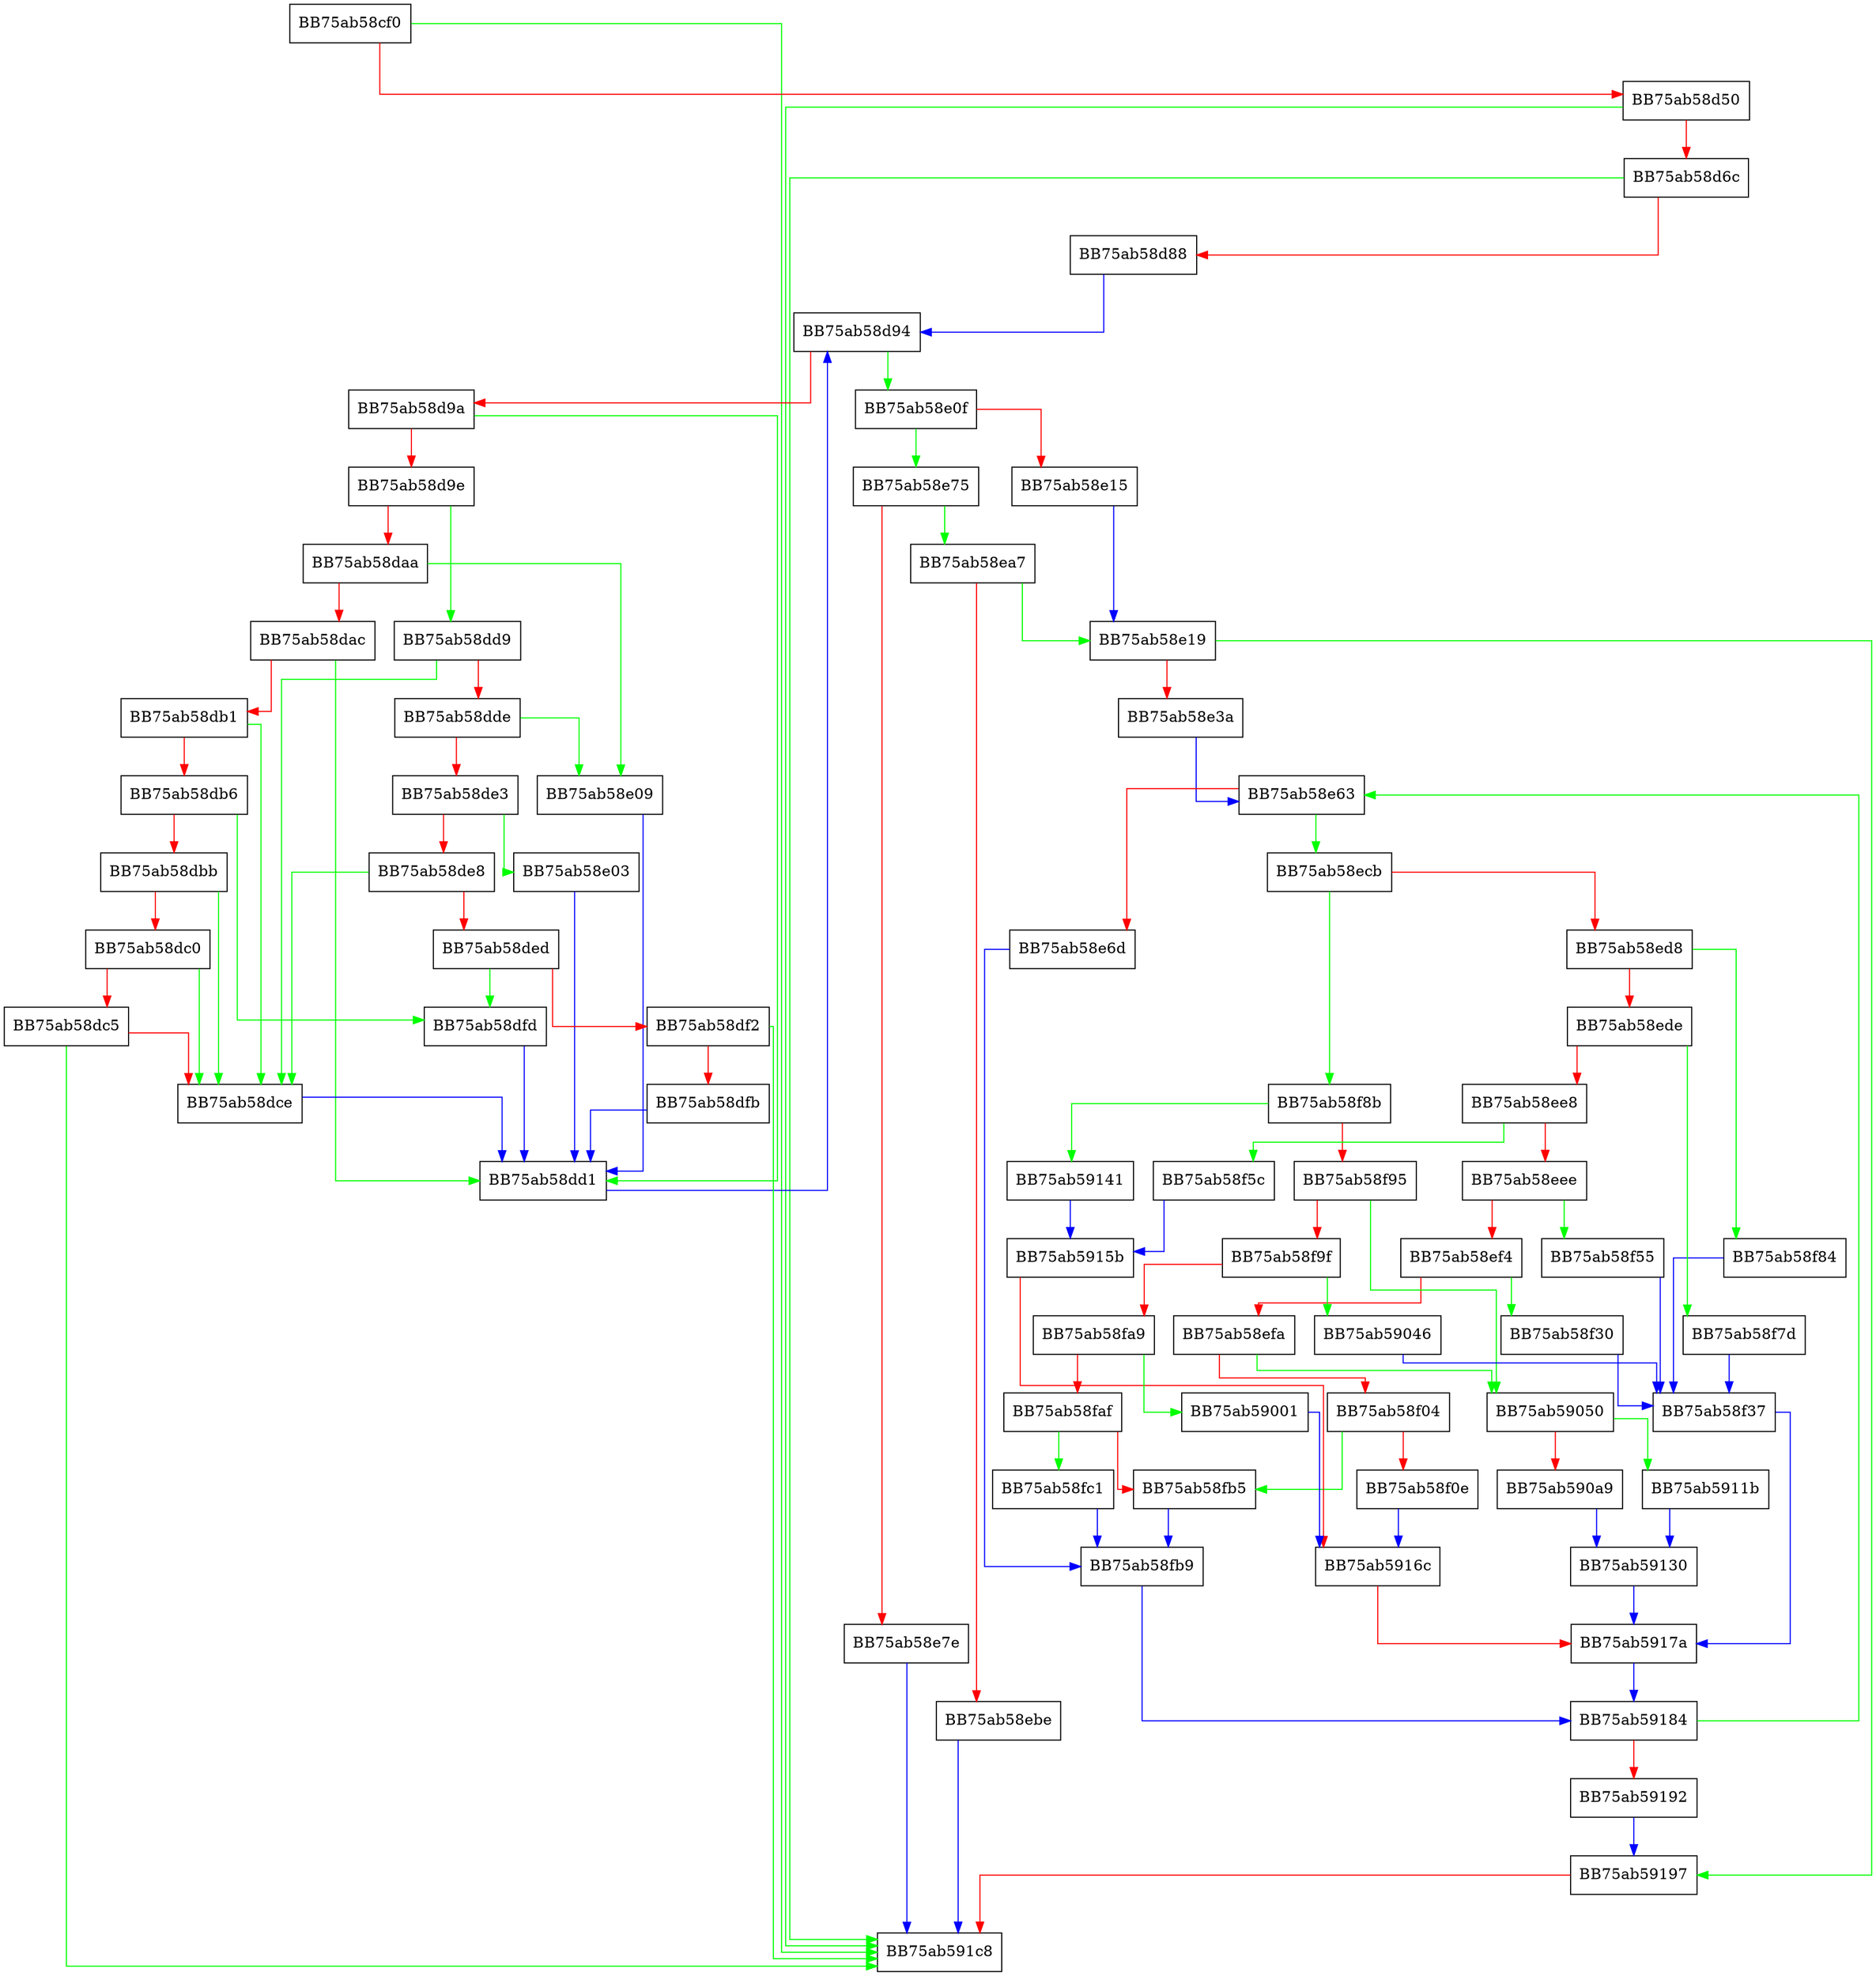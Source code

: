 digraph strftimeFunc {
  node [shape="box"];
  graph [splines=ortho];
  BB75ab58cf0 -> BB75ab591c8 [color="green"];
  BB75ab58cf0 -> BB75ab58d50 [color="red"];
  BB75ab58d50 -> BB75ab591c8 [color="green"];
  BB75ab58d50 -> BB75ab58d6c [color="red"];
  BB75ab58d6c -> BB75ab591c8 [color="green"];
  BB75ab58d6c -> BB75ab58d88 [color="red"];
  BB75ab58d88 -> BB75ab58d94 [color="blue"];
  BB75ab58d94 -> BB75ab58e0f [color="green"];
  BB75ab58d94 -> BB75ab58d9a [color="red"];
  BB75ab58d9a -> BB75ab58dd1 [color="green"];
  BB75ab58d9a -> BB75ab58d9e [color="red"];
  BB75ab58d9e -> BB75ab58dd9 [color="green"];
  BB75ab58d9e -> BB75ab58daa [color="red"];
  BB75ab58daa -> BB75ab58e09 [color="green"];
  BB75ab58daa -> BB75ab58dac [color="red"];
  BB75ab58dac -> BB75ab58dd1 [color="green"];
  BB75ab58dac -> BB75ab58db1 [color="red"];
  BB75ab58db1 -> BB75ab58dce [color="green"];
  BB75ab58db1 -> BB75ab58db6 [color="red"];
  BB75ab58db6 -> BB75ab58dfd [color="green"];
  BB75ab58db6 -> BB75ab58dbb [color="red"];
  BB75ab58dbb -> BB75ab58dce [color="green"];
  BB75ab58dbb -> BB75ab58dc0 [color="red"];
  BB75ab58dc0 -> BB75ab58dce [color="green"];
  BB75ab58dc0 -> BB75ab58dc5 [color="red"];
  BB75ab58dc5 -> BB75ab591c8 [color="green"];
  BB75ab58dc5 -> BB75ab58dce [color="red"];
  BB75ab58dce -> BB75ab58dd1 [color="blue"];
  BB75ab58dd1 -> BB75ab58d94 [color="blue"];
  BB75ab58dd9 -> BB75ab58dce [color="green"];
  BB75ab58dd9 -> BB75ab58dde [color="red"];
  BB75ab58dde -> BB75ab58e09 [color="green"];
  BB75ab58dde -> BB75ab58de3 [color="red"];
  BB75ab58de3 -> BB75ab58e03 [color="green"];
  BB75ab58de3 -> BB75ab58de8 [color="red"];
  BB75ab58de8 -> BB75ab58dce [color="green"];
  BB75ab58de8 -> BB75ab58ded [color="red"];
  BB75ab58ded -> BB75ab58dfd [color="green"];
  BB75ab58ded -> BB75ab58df2 [color="red"];
  BB75ab58df2 -> BB75ab591c8 [color="green"];
  BB75ab58df2 -> BB75ab58dfb [color="red"];
  BB75ab58dfb -> BB75ab58dd1 [color="blue"];
  BB75ab58dfd -> BB75ab58dd1 [color="blue"];
  BB75ab58e03 -> BB75ab58dd1 [color="blue"];
  BB75ab58e09 -> BB75ab58dd1 [color="blue"];
  BB75ab58e0f -> BB75ab58e75 [color="green"];
  BB75ab58e0f -> BB75ab58e15 [color="red"];
  BB75ab58e15 -> BB75ab58e19 [color="blue"];
  BB75ab58e19 -> BB75ab59197 [color="green"];
  BB75ab58e19 -> BB75ab58e3a [color="red"];
  BB75ab58e3a -> BB75ab58e63 [color="blue"];
  BB75ab58e63 -> BB75ab58ecb [color="green"];
  BB75ab58e63 -> BB75ab58e6d [color="red"];
  BB75ab58e6d -> BB75ab58fb9 [color="blue"];
  BB75ab58e75 -> BB75ab58ea7 [color="green"];
  BB75ab58e75 -> BB75ab58e7e [color="red"];
  BB75ab58e7e -> BB75ab591c8 [color="blue"];
  BB75ab58ea7 -> BB75ab58e19 [color="green"];
  BB75ab58ea7 -> BB75ab58ebe [color="red"];
  BB75ab58ebe -> BB75ab591c8 [color="blue"];
  BB75ab58ecb -> BB75ab58f8b [color="green"];
  BB75ab58ecb -> BB75ab58ed8 [color="red"];
  BB75ab58ed8 -> BB75ab58f84 [color="green"];
  BB75ab58ed8 -> BB75ab58ede [color="red"];
  BB75ab58ede -> BB75ab58f7d [color="green"];
  BB75ab58ede -> BB75ab58ee8 [color="red"];
  BB75ab58ee8 -> BB75ab58f5c [color="green"];
  BB75ab58ee8 -> BB75ab58eee [color="red"];
  BB75ab58eee -> BB75ab58f55 [color="green"];
  BB75ab58eee -> BB75ab58ef4 [color="red"];
  BB75ab58ef4 -> BB75ab58f30 [color="green"];
  BB75ab58ef4 -> BB75ab58efa [color="red"];
  BB75ab58efa -> BB75ab59050 [color="green"];
  BB75ab58efa -> BB75ab58f04 [color="red"];
  BB75ab58f04 -> BB75ab58fb5 [color="green"];
  BB75ab58f04 -> BB75ab58f0e [color="red"];
  BB75ab58f0e -> BB75ab5916c [color="blue"];
  BB75ab58f30 -> BB75ab58f37 [color="blue"];
  BB75ab58f37 -> BB75ab5917a [color="blue"];
  BB75ab58f55 -> BB75ab58f37 [color="blue"];
  BB75ab58f5c -> BB75ab5915b [color="blue"];
  BB75ab58f7d -> BB75ab58f37 [color="blue"];
  BB75ab58f84 -> BB75ab58f37 [color="blue"];
  BB75ab58f8b -> BB75ab59141 [color="green"];
  BB75ab58f8b -> BB75ab58f95 [color="red"];
  BB75ab58f95 -> BB75ab59050 [color="green"];
  BB75ab58f95 -> BB75ab58f9f [color="red"];
  BB75ab58f9f -> BB75ab59046 [color="green"];
  BB75ab58f9f -> BB75ab58fa9 [color="red"];
  BB75ab58fa9 -> BB75ab59001 [color="green"];
  BB75ab58fa9 -> BB75ab58faf [color="red"];
  BB75ab58faf -> BB75ab58fc1 [color="green"];
  BB75ab58faf -> BB75ab58fb5 [color="red"];
  BB75ab58fb5 -> BB75ab58fb9 [color="blue"];
  BB75ab58fb9 -> BB75ab59184 [color="blue"];
  BB75ab58fc1 -> BB75ab58fb9 [color="blue"];
  BB75ab59001 -> BB75ab5916c [color="blue"];
  BB75ab59046 -> BB75ab58f37 [color="blue"];
  BB75ab59050 -> BB75ab5911b [color="green"];
  BB75ab59050 -> BB75ab590a9 [color="red"];
  BB75ab590a9 -> BB75ab59130 [color="blue"];
  BB75ab5911b -> BB75ab59130 [color="blue"];
  BB75ab59130 -> BB75ab5917a [color="blue"];
  BB75ab59141 -> BB75ab5915b [color="blue"];
  BB75ab5915b -> BB75ab5916c [color="red"];
  BB75ab5916c -> BB75ab5917a [color="red"];
  BB75ab5917a -> BB75ab59184 [color="blue"];
  BB75ab59184 -> BB75ab58e63 [color="green"];
  BB75ab59184 -> BB75ab59192 [color="red"];
  BB75ab59192 -> BB75ab59197 [color="blue"];
  BB75ab59197 -> BB75ab591c8 [color="red"];
}